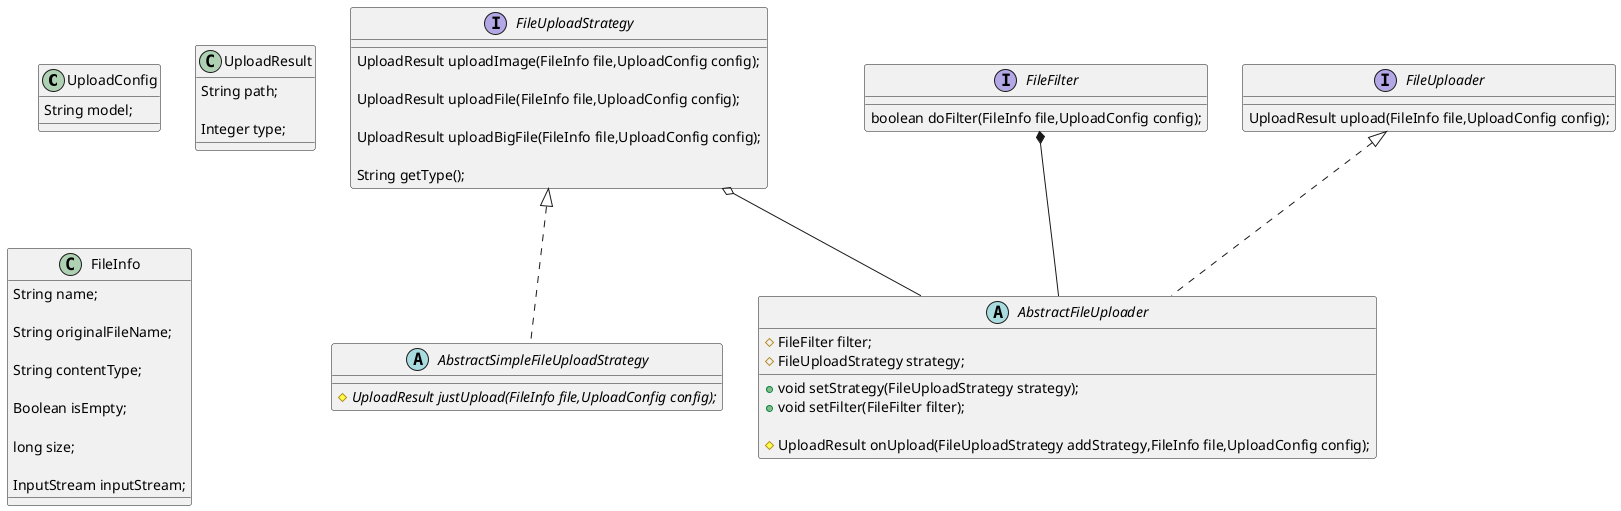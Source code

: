 @startuml
'https://plantuml.com/class-diagram

class UploadConfig {
    String model;
}

class UploadResult {
    String path;

    Integer type;
}

class FileInfo {

    String name;

    String originalFileName;

    String contentType;

    Boolean isEmpty;

    long size;

    InputStream inputStream;

}


interface FileUploadStrategy {
    UploadResult uploadImage(FileInfo file,UploadConfig config);

    UploadResult uploadFile(FileInfo file,UploadConfig config);

    UploadResult uploadBigFile(FileInfo file,UploadConfig config);

    String getType();
}
interface FileFilter {
    boolean doFilter(FileInfo file,UploadConfig config);
}

interface FileUploader {

    UploadResult upload(FileInfo file,UploadConfig config);

}

abstract class AbstractSimpleFileUploadStrategy implements FileUploadStrategy{
    # {abstract} UploadResult justUpload(FileInfo file,UploadConfig config);
}

abstract class AbstractFileUploader implements FileUploader{
    # FileFilter filter;
    # FileUploadStrategy strategy;

    + void setStrategy(FileUploadStrategy strategy);
    + void setFilter(FileFilter filter);

    # UploadResult onUpload(FileUploadStrategy addStrategy,FileInfo file,UploadConfig config);
}

FileUploadStrategy o-- AbstractFileUploader
FileFilter *-- AbstractFileUploader
@enduml